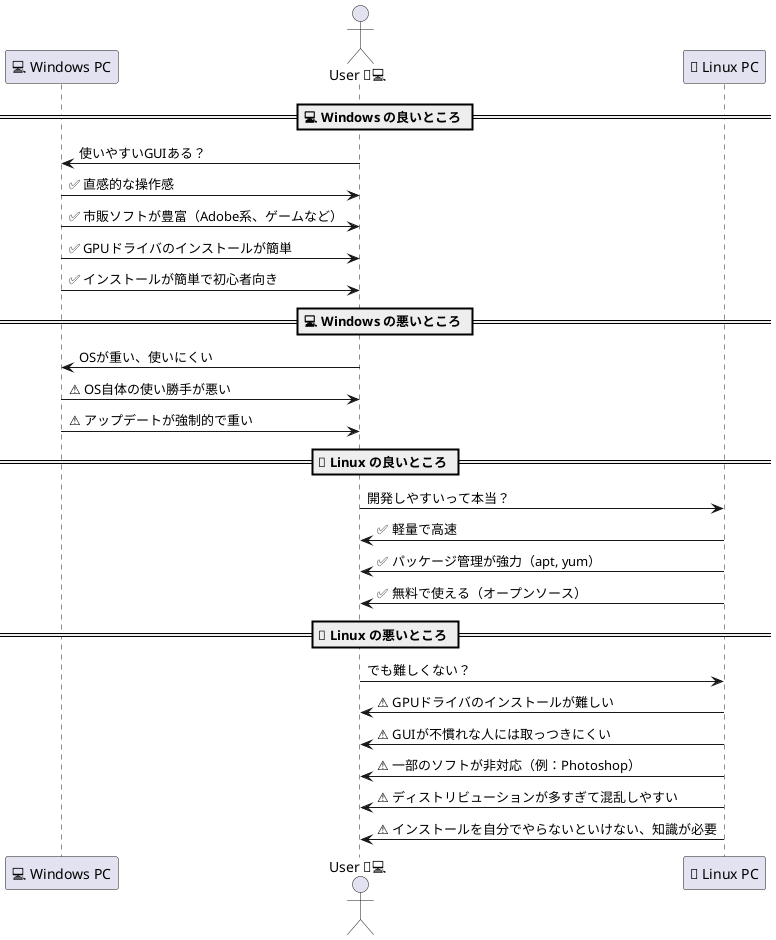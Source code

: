 @startuml
participant "💻 Windows PC" as Win
actor "User 👨‍💻" as User
participant "🐧 Linux PC" as Linux

== 💻 Windows の良いところ ==
User -> Win : 使いやすいGUIある？
Win -> User : ✅ 直感的な操作感
Win -> User : ✅ 市販ソフトが豊富（Adobe系、ゲームなど）
Win -> User : ✅ GPUドライバのインストールが簡単
Win -> User : ✅ インストールが簡単で初心者向き

== 💻 Windows の悪いところ ==
User -> Win : OSが重い、使いにくい
Win -> User : ⚠️ OS自体の使い勝手が悪い
Win -> User : ⚠️ アップデートが強制的で重い

== 🐧 Linux の良いところ ==
User -> Linux : 開発しやすいって本当？
Linux -> User : ✅ 軽量で高速
Linux -> User : ✅ パッケージ管理が強力（apt, yum）
Linux -> User : ✅ 無料で使える（オープンソース）

== 🐧 Linux の悪いところ ==
User -> Linux : でも難しくない？
Linux -> User : ⚠️ GPUドライバのインストールが難しい
Linux -> User : ⚠️ GUIが不慣れな人には取っつきにくい
Linux -> User : ⚠️ 一部のソフトが非対応（例：Photoshop）
Linux -> User : ⚠️ ディストリビューションが多すぎて混乱しやすい
Linux -> User : ⚠️ インストールを自分でやらないといけない、知識が必要

@enduml